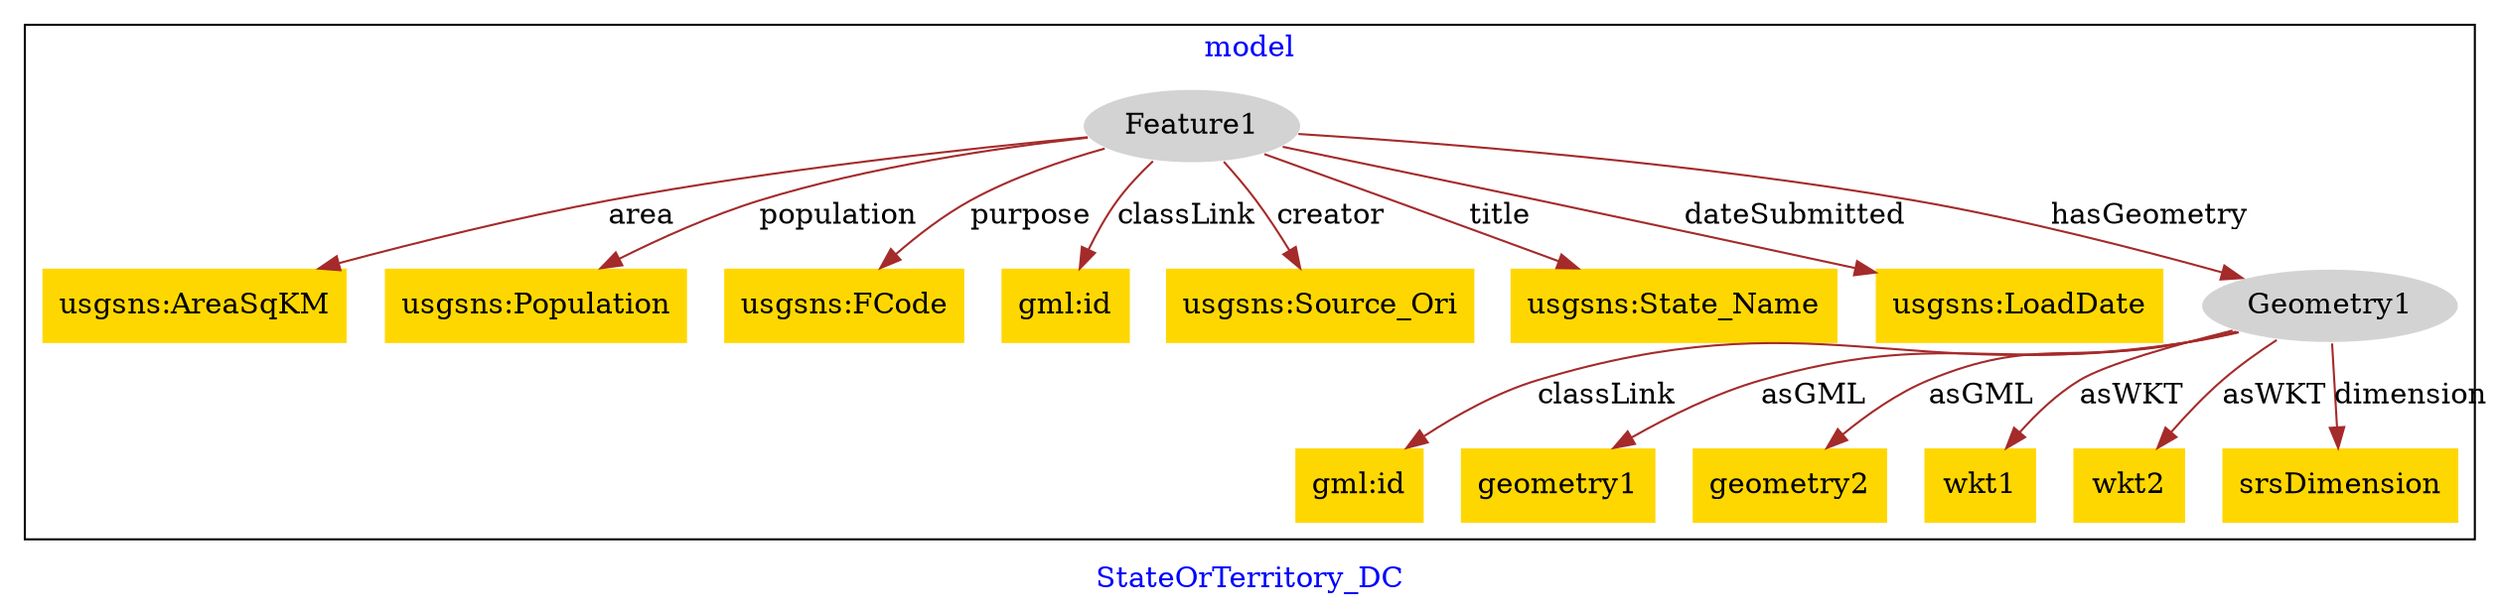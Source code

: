 digraph n0 {
fontcolor="blue"
remincross="true"
label="StateOrTerritory_DC"
subgraph cluster {
label="model"
n2[style="filled",color="white",fillcolor="lightgray",label="Feature1"];
n3[shape="plaintext",style="filled",fillcolor="gold",label="usgsns:AreaSqKM"];
n4[shape="plaintext",style="filled",fillcolor="gold",label="usgsns:Population"];
n5[shape="plaintext",style="filled",fillcolor="gold",label="usgsns:FCode"];
n6[shape="plaintext",style="filled",fillcolor="gold",label="gml:id"];
n7[shape="plaintext",style="filled",fillcolor="gold",label="usgsns:Source_Ori"];
n8[shape="plaintext",style="filled",fillcolor="gold",label="usgsns:State_Name"];
n9[shape="plaintext",style="filled",fillcolor="gold",label="usgsns:LoadDate"];
n10[style="filled",color="white",fillcolor="lightgray",label="Geometry1"];
n11[shape="plaintext",style="filled",fillcolor="gold",label="gml:id"];
n12[shape="plaintext",style="filled",fillcolor="gold",label="geometry1"];
n13[shape="plaintext",style="filled",fillcolor="gold",label="geometry2"];
n14[shape="plaintext",style="filled",fillcolor="gold",label="wkt1"];
n15[shape="plaintext",style="filled",fillcolor="gold",label="wkt2"];
n16[shape="plaintext",style="filled",fillcolor="gold",label="srsDimension"];
}
n2 -> n3[color="brown",fontcolor="black",label="area"]
n2 -> n4[color="brown",fontcolor="black",label="population"]
n2 -> n5[color="brown",fontcolor="black",label="purpose"]
n2 -> n6[color="brown",fontcolor="black",label="classLink"]
n2 -> n7[color="brown",fontcolor="black",label="creator"]
n2 -> n8[color="brown",fontcolor="black",label="title"]
n2 -> n9[color="brown",fontcolor="black",label="dateSubmitted"]
n2 -> n10[color="brown",fontcolor="black",label="hasGeometry"]
n10 -> n11[color="brown",fontcolor="black",label="classLink"]
n10 -> n12[color="brown",fontcolor="black",label="asGML"]
n10 -> n13[color="brown",fontcolor="black",label="asGML"]
n10 -> n14[color="brown",fontcolor="black",label="asWKT"]
n10 -> n15[color="brown",fontcolor="black",label="asWKT"]
n10 -> n16[color="brown",fontcolor="black",label="dimension"]
}
